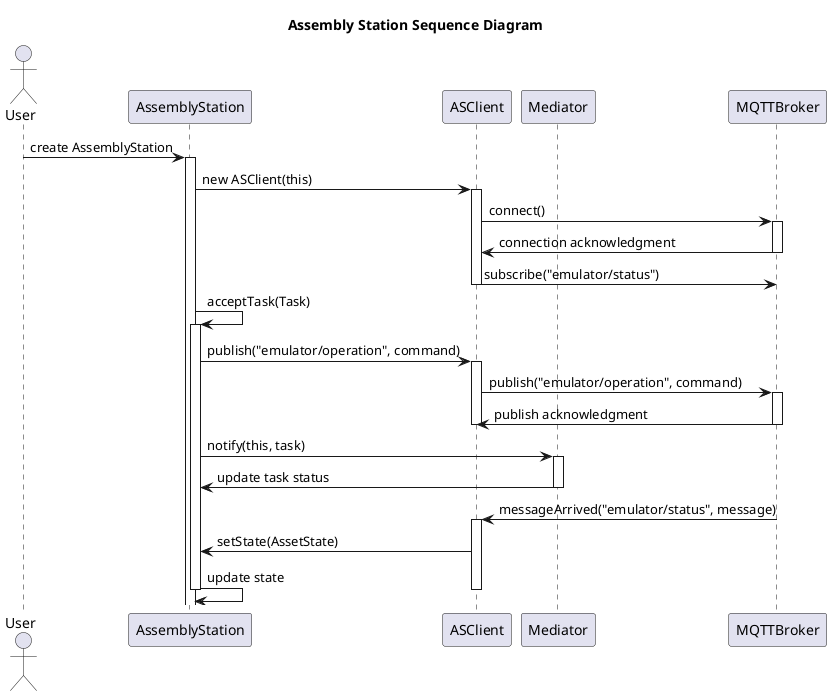 @startuml
title Assembly Station Sequence Diagram
actor User
participant AssemblyStation
participant ASClient
participant Mediator
participant MQTTBroker

User -> AssemblyStation: create AssemblyStation
activate AssemblyStation
AssemblyStation -> ASClient: new ASClient(this)
activate ASClient
ASClient -> MQTTBroker: connect()
activate MQTTBroker
MQTTBroker -> ASClient: connection acknowledgment
deactivate MQTTBroker
ASClient -> MQTTBroker: subscribe("emulator/status")
deactivate ASClient

AssemblyStation -> AssemblyStation: acceptTask(Task)
activate AssemblyStation
AssemblyStation -> ASClient: publish("emulator/operation", command)
activate ASClient
ASClient -> MQTTBroker: publish("emulator/operation", command)
activate MQTTBroker
MQTTBroker -> ASClient: publish acknowledgment
deactivate MQTTBroker
deactivate ASClient

AssemblyStation -> Mediator: notify(this, task)
activate Mediator
Mediator -> AssemblyStation: update task status
deactivate Mediator

MQTTBroker -> ASClient: messageArrived("emulator/status", message)
activate ASClient
ASClient -> AssemblyStation: setState(AssetState)
AssemblyStation -> AssemblyStation: update state
deactivate ASClient
deactivate AssemblyStation
@enduml
